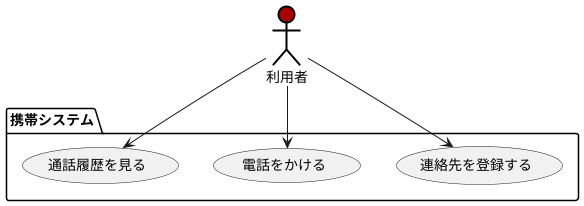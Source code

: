 @startuml 
' left to right direction
actor 利用者 #AA0000;line:black;line.bold;
package 携帯システム {
usecase 連絡先を登録する
usecase 電話をかける
usecase 通話履歴を見る
}
利用者 --> 連絡先を登録する
利用者 --> 電話をかける
利用者 --> 通話履歴を見る
@enduml
